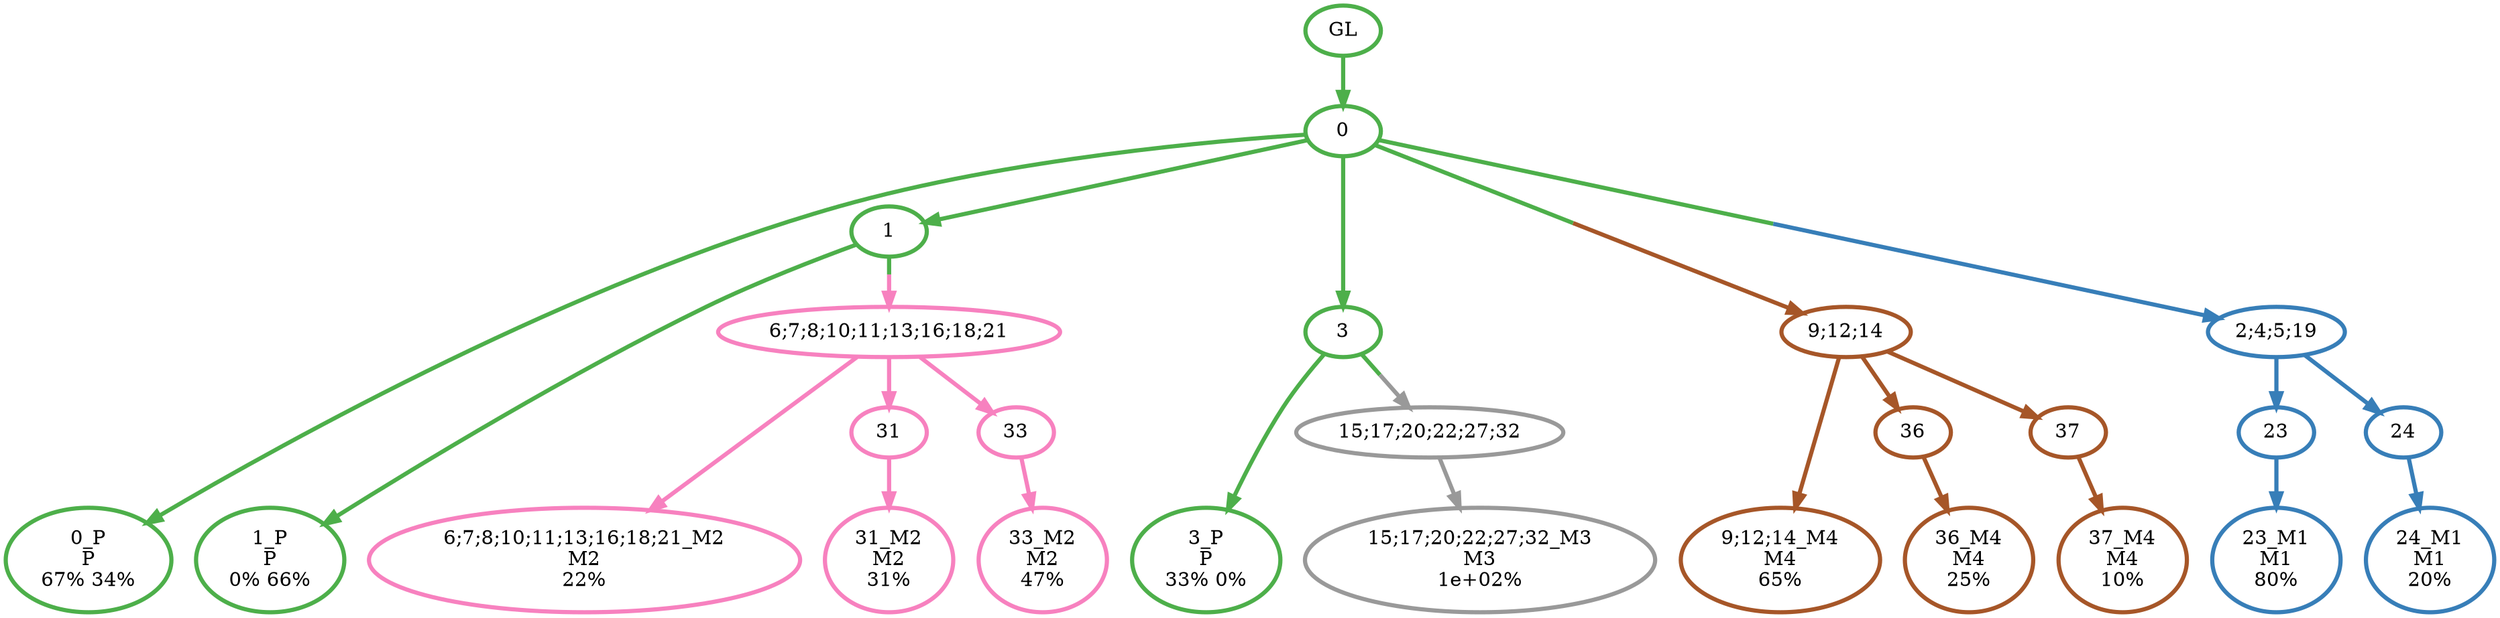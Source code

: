 digraph T {
	{
		rank=same
		23 [penwidth=3,colorscheme=set19,color=3,label="0_P\nP\n67% 34%"]
		21 [penwidth=3,colorscheme=set19,color=3,label="1_P\nP\n0% 66%"]
		19 [penwidth=3,colorscheme=set19,color=3,label="3_P\nP\n33% 0%"]
		17 [penwidth=3,colorscheme=set19,color=2,label="23_M1\nM1\n80%"]
		15 [penwidth=3,colorscheme=set19,color=2,label="24_M1\nM1\n20%"]
		14 [penwidth=3,colorscheme=set19,color=8,label="6;7;8;10;11;13;16;18;21_M2\nM2\n22%"]
		12 [penwidth=3,colorscheme=set19,color=8,label="31_M2\nM2\n31%"]
		10 [penwidth=3,colorscheme=set19,color=8,label="33_M2\nM2\n47%"]
		9 [penwidth=3,colorscheme=set19,color=9,label="15;17;20;22;27;32_M3\nM3\n1e+02%"]
		8 [penwidth=3,colorscheme=set19,color=7,label="9;12;14_M4\nM4\n65%"]
		6 [penwidth=3,colorscheme=set19,color=7,label="36_M4\nM4\n25%"]
		4 [penwidth=3,colorscheme=set19,color=7,label="37_M4\nM4\n10%"]
	}
	25 [penwidth=3,colorscheme=set19,color=3,label="GL"]
	24 [penwidth=3,colorscheme=set19,color=3,label="0"]
	22 [penwidth=3,colorscheme=set19,color=3,label="1"]
	20 [penwidth=3,colorscheme=set19,color=3,label="3"]
	18 [penwidth=3,colorscheme=set19,color=2,label="23"]
	16 [penwidth=3,colorscheme=set19,color=2,label="24"]
	13 [penwidth=3,colorscheme=set19,color=8,label="31"]
	11 [penwidth=3,colorscheme=set19,color=8,label="33"]
	7 [penwidth=3,colorscheme=set19,color=7,label="36"]
	5 [penwidth=3,colorscheme=set19,color=7,label="37"]
	3 [penwidth=3,colorscheme=set19,color=7,label="9;12;14"]
	2 [penwidth=3,colorscheme=set19,color=9,label="15;17;20;22;27;32"]
	1 [penwidth=3,colorscheme=set19,color=8,label="6;7;8;10;11;13;16;18;21"]
	0 [penwidth=3,colorscheme=set19,color=2,label="2;4;5;19"]
	25 -> 24 [penwidth=3,colorscheme=set19,color=3]
	24 -> 23 [penwidth=3,colorscheme=set19,color=3]
	24 -> 22 [penwidth=3,colorscheme=set19,color=3]
	24 -> 20 [penwidth=3,colorscheme=set19,color=3]
	24 -> 3 [penwidth=3,colorscheme=set19,color="3;0.5:7"]
	24 -> 0 [penwidth=3,colorscheme=set19,color="3;0.5:2"]
	22 -> 21 [penwidth=3,colorscheme=set19,color=3]
	22 -> 1 [penwidth=3,colorscheme=set19,color="3;0.5:8"]
	20 -> 19 [penwidth=3,colorscheme=set19,color=3]
	20 -> 2 [penwidth=3,colorscheme=set19,color="3;0.5:9"]
	18 -> 17 [penwidth=3,colorscheme=set19,color=2]
	16 -> 15 [penwidth=3,colorscheme=set19,color=2]
	13 -> 12 [penwidth=3,colorscheme=set19,color=8]
	11 -> 10 [penwidth=3,colorscheme=set19,color=8]
	7 -> 6 [penwidth=3,colorscheme=set19,color=7]
	5 -> 4 [penwidth=3,colorscheme=set19,color=7]
	3 -> 8 [penwidth=3,colorscheme=set19,color=7]
	3 -> 7 [penwidth=3,colorscheme=set19,color=7]
	3 -> 5 [penwidth=3,colorscheme=set19,color=7]
	2 -> 9 [penwidth=3,colorscheme=set19,color=9]
	1 -> 14 [penwidth=3,colorscheme=set19,color=8]
	1 -> 13 [penwidth=3,colorscheme=set19,color=8]
	1 -> 11 [penwidth=3,colorscheme=set19,color=8]
	0 -> 18 [penwidth=3,colorscheme=set19,color=2]
	0 -> 16 [penwidth=3,colorscheme=set19,color=2]
}
